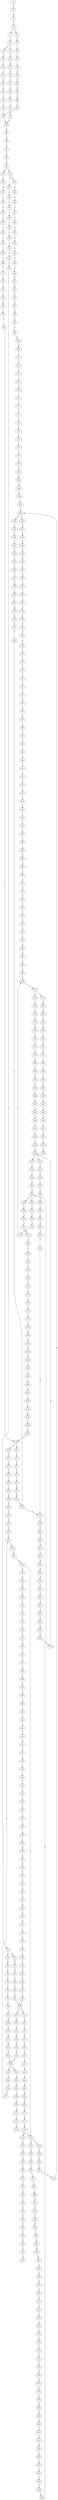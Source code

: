 strict digraph  {
	S0 -> S1 [ label = C ];
	S1 -> S2 [ label = A ];
	S2 -> S3 [ label = C ];
	S3 -> S4 [ label = T ];
	S3 -> S5 [ label = G ];
	S4 -> S6 [ label = C ];
	S5 -> S7 [ label = C ];
	S6 -> S8 [ label = G ];
	S6 -> S9 [ label = C ];
	S7 -> S10 [ label = C ];
	S8 -> S11 [ label = C ];
	S9 -> S12 [ label = T ];
	S10 -> S13 [ label = C ];
	S11 -> S14 [ label = T ];
	S12 -> S15 [ label = T ];
	S13 -> S16 [ label = T ];
	S14 -> S17 [ label = T ];
	S15 -> S18 [ label = T ];
	S16 -> S19 [ label = T ];
	S17 -> S20 [ label = C ];
	S18 -> S21 [ label = C ];
	S19 -> S22 [ label = C ];
	S20 -> S23 [ label = A ];
	S21 -> S24 [ label = A ];
	S22 -> S25 [ label = A ];
	S23 -> S26 [ label = T ];
	S24 -> S27 [ label = T ];
	S25 -> S28 [ label = T ];
	S26 -> S29 [ label = C ];
	S27 -> S30 [ label = C ];
	S28 -> S31 [ label = C ];
	S29 -> S32 [ label = C ];
	S30 -> S33 [ label = C ];
	S31 -> S32 [ label = C ];
	S32 -> S34 [ label = A ];
	S33 -> S34 [ label = A ];
	S34 -> S35 [ label = G ];
	S35 -> S36 [ label = A ];
	S36 -> S37 [ label = A ];
	S37 -> S38 [ label = C ];
	S38 -> S39 [ label = C ];
	S39 -> S40 [ label = A ];
	S39 -> S41 [ label = G ];
	S40 -> S42 [ label = G ];
	S40 -> S43 [ label = C ];
	S41 -> S44 [ label = G ];
	S42 -> S45 [ label = A ];
	S43 -> S46 [ label = C ];
	S44 -> S47 [ label = A ];
	S45 -> S48 [ label = C ];
	S46 -> S49 [ label = A ];
	S47 -> S50 [ label = C ];
	S48 -> S51 [ label = T ];
	S49 -> S52 [ label = C ];
	S50 -> S53 [ label = G ];
	S51 -> S54 [ label = C ];
	S52 -> S55 [ label = C ];
	S53 -> S56 [ label = C ];
	S54 -> S57 [ label = C ];
	S55 -> S58 [ label = C ];
	S56 -> S59 [ label = C ];
	S57 -> S60 [ label = C ];
	S58 -> S61 [ label = C ];
	S59 -> S62 [ label = C ];
	S60 -> S63 [ label = A ];
	S61 -> S64 [ label = T ];
	S62 -> S65 [ label = A ];
	S63 -> S66 [ label = T ];
	S64 -> S67 [ label = T ];
	S65 -> S68 [ label = T ];
	S66 -> S69 [ label = C ];
	S67 -> S70 [ label = C ];
	S68 -> S71 [ label = C ];
	S69 -> S72 [ label = T ];
	S70 -> S73 [ label = C ];
	S70 -> S74 [ label = G ];
	S71 -> S75 [ label = G ];
	S72 -> S76 [ label = G ];
	S73 -> S77 [ label = T ];
	S74 -> S78 [ label = A ];
	S75 -> S79 [ label = T ];
	S76 -> S80 [ label = C ];
	S77 -> S81 [ label = G ];
	S78 -> S82 [ label = T ];
	S79 -> S83 [ label = C ];
	S80 -> S84 [ label = C ];
	S81 -> S85 [ label = T ];
	S82 -> S86 [ label = C ];
	S83 -> S87 [ label = C ];
	S84 -> S88 [ label = A ];
	S85 -> S89 [ label = C ];
	S86 -> S90 [ label = G ];
	S87 -> S91 [ label = T ];
	S88 -> S92 [ label = G ];
	S89 -> S93 [ label = C ];
	S90 -> S94 [ label = T ];
	S91 -> S95 [ label = C ];
	S92 -> S96 [ label = T ];
	S93 -> S97 [ label = T ];
	S94 -> S98 [ label = T ];
	S95 -> S99 [ label = T ];
	S96 -> S100 [ label = C ];
	S97 -> S101 [ label = A ];
	S97 -> S102 [ label = T ];
	S98 -> S103 [ label = T ];
	S99 -> S104 [ label = T ];
	S99 -> S105 [ label = G ];
	S100 -> S106 [ label = G ];
	S101 -> S107 [ label = C ];
	S102 -> S108 [ label = G ];
	S103 -> S109 [ label = G ];
	S104 -> S110 [ label = C ];
	S105 -> S111 [ label = T ];
	S106 -> S112 [ label = T ];
	S107 -> S113 [ label = T ];
	S108 -> S114 [ label = T ];
	S109 -> S115 [ label = T ];
	S110 -> S116 [ label = T ];
	S111 -> S117 [ label = C ];
	S112 -> S118 [ label = A ];
	S113 -> S119 [ label = A ];
	S114 -> S120 [ label = A ];
	S115 -> S121 [ label = A ];
	S116 -> S122 [ label = C ];
	S117 -> S123 [ label = G ];
	S118 -> S124 [ label = A ];
	S119 -> S125 [ label = C ];
	S120 -> S126 [ label = G ];
	S121 -> S127 [ label = G ];
	S122 -> S128 [ label = G ];
	S123 -> S129 [ label = T ];
	S124 -> S130 [ label = G ];
	S125 -> S131 [ label = C ];
	S126 -> S132 [ label = G ];
	S127 -> S133 [ label = G ];
	S128 -> S134 [ label = G ];
	S129 -> S135 [ label = G ];
	S130 -> S136 [ label = A ];
	S131 -> S137 [ label = A ];
	S132 -> S138 [ label = A ];
	S133 -> S138 [ label = A ];
	S134 -> S139 [ label = A ];
	S135 -> S140 [ label = G ];
	S136 -> S141 [ label = C ];
	S137 -> S142 [ label = G ];
	S138 -> S143 [ label = G ];
	S138 -> S144 [ label = A ];
	S139 -> S145 [ label = G ];
	S140 -> S146 [ label = T ];
	S141 -> S147 [ label = G ];
	S142 -> S148 [ label = G ];
	S143 -> S149 [ label = A ];
	S144 -> S150 [ label = A ];
	S145 -> S151 [ label = A ];
	S146 -> S152 [ label = A ];
	S147 -> S153 [ label = G ];
	S148 -> S154 [ label = A ];
	S149 -> S155 [ label = G ];
	S150 -> S156 [ label = G ];
	S151 -> S157 [ label = G ];
	S152 -> S158 [ label = C ];
	S153 -> S159 [ label = C ];
	S154 -> S160 [ label = G ];
	S155 -> S161 [ label = G ];
	S156 -> S162 [ label = G ];
	S157 -> S163 [ label = G ];
	S158 -> S164 [ label = C ];
	S159 -> S165 [ label = T ];
	S160 -> S166 [ label = A ];
	S161 -> S167 [ label = T ];
	S162 -> S168 [ label = T ];
	S163 -> S167 [ label = T ];
	S164 -> S169 [ label = G ];
	S165 -> S170 [ label = C ];
	S166 -> S171 [ label = G ];
	S167 -> S172 [ label = C ];
	S168 -> S173 [ label = C ];
	S169 -> S174 [ label = G ];
	S170 -> S175 [ label = T ];
	S171 -> S176 [ label = T ];
	S172 -> S177 [ label = C ];
	S173 -> S178 [ label = C ];
	S174 -> S179 [ label = T ];
	S175 -> S180 [ label = C ];
	S176 -> S181 [ label = C ];
	S177 -> S182 [ label = C ];
	S178 -> S183 [ label = C ];
	S179 -> S184 [ label = G ];
	S180 -> S185 [ label = G ];
	S181 -> S186 [ label = A ];
	S182 -> S187 [ label = A ];
	S182 -> S188 [ label = G ];
	S183 -> S188 [ label = G ];
	S184 -> S189 [ label = G ];
	S185 -> S190 [ label = A ];
	S186 -> S191 [ label = G ];
	S187 -> S192 [ label = G ];
	S188 -> S193 [ label = G ];
	S188 -> S194 [ label = A ];
	S189 -> S195 [ label = T ];
	S190 -> S196 [ label = A ];
	S191 -> S197 [ label = G ];
	S192 -> S198 [ label = A ];
	S193 -> S199 [ label = A ];
	S194 -> S200 [ label = A ];
	S195 -> S201 [ label = T ];
	S196 -> S202 [ label = G ];
	S197 -> S203 [ label = A ];
	S198 -> S204 [ label = G ];
	S199 -> S205 [ label = G ];
	S200 -> S206 [ label = G ];
	S201 -> S207 [ label = A ];
	S202 -> S208 [ label = T ];
	S203 -> S209 [ label = C ];
	S204 -> S210 [ label = C ];
	S205 -> S211 [ label = G ];
	S206 -> S212 [ label = T ];
	S207 -> S213 [ label = G ];
	S208 -> S214 [ label = C ];
	S209 -> S215 [ label = C ];
	S210 -> S216 [ label = C ];
	S211 -> S217 [ label = C ];
	S212 -> S218 [ label = C ];
	S213 -> S219 [ label = A ];
	S214 -> S220 [ label = G ];
	S215 -> S221 [ label = A ];
	S216 -> S222 [ label = A ];
	S217 -> S223 [ label = G ];
	S218 -> S220 [ label = G ];
	S219 -> S224 [ label = A ];
	S220 -> S225 [ label = C ];
	S220 -> S226 [ label = A ];
	S221 -> S227 [ label = G ];
	S222 -> S228 [ label = C ];
	S223 -> S229 [ label = T ];
	S224 -> S230 [ label = G ];
	S225 -> S231 [ label = G ];
	S226 -> S232 [ label = G ];
	S227 -> S233 [ label = T ];
	S228 -> S234 [ label = G ];
	S229 -> S235 [ label = G ];
	S230 -> S236 [ label = G ];
	S231 -> S237 [ label = G ];
	S232 -> S238 [ label = G ];
	S233 -> S239 [ label = C ];
	S234 -> S240 [ label = G ];
	S235 -> S241 [ label = G ];
	S236 -> S242 [ label = G ];
	S237 -> S243 [ label = C ];
	S238 -> S244 [ label = T ];
	S239 -> S245 [ label = T ];
	S240 -> S246 [ label = T ];
	S241 -> S247 [ label = T ];
	S242 -> S248 [ label = G ];
	S243 -> S249 [ label = T ];
	S244 -> S250 [ label = A ];
	S245 -> S251 [ label = C ];
	S246 -> S252 [ label = T ];
	S247 -> S253 [ label = A ];
	S248 -> S254 [ label = T ];
	S248 -> S255 [ label = G ];
	S249 -> S256 [ label = A ];
	S250 -> S257 [ label = T ];
	S251 -> S258 [ label = T ];
	S252 -> S259 [ label = A ];
	S253 -> S260 [ label = T ];
	S254 -> S261 [ label = C ];
	S255 -> S262 [ label = T ];
	S256 -> S263 [ label = T ];
	S257 -> S264 [ label = A ];
	S258 -> S265 [ label = G ];
	S259 -> S266 [ label = C ];
	S260 -> S267 [ label = G ];
	S261 -> S268 [ label = T ];
	S262 -> S269 [ label = C ];
	S263 -> S270 [ label = A ];
	S264 -> S271 [ label = A ];
	S265 -> S272 [ label = T ];
	S266 -> S273 [ label = T ];
	S267 -> S274 [ label = A ];
	S268 -> S275 [ label = C ];
	S269 -> S276 [ label = C ];
	S270 -> S277 [ label = G ];
	S271 -> S278 [ label = G ];
	S272 -> S279 [ label = A ];
	S273 -> S280 [ label = G ];
	S274 -> S281 [ label = G ];
	S275 -> S282 [ label = T ];
	S276 -> S283 [ label = G ];
	S277 -> S284 [ label = T ];
	S278 -> S285 [ label = T ];
	S280 -> S286 [ label = C ];
	S281 -> S287 [ label = C ];
	S282 -> S288 [ label = C ];
	S283 -> S289 [ label = C ];
	S283 -> S290 [ label = T ];
	S284 -> S291 [ label = A ];
	S285 -> S292 [ label = C ];
	S286 -> S293 [ label = A ];
	S287 -> S294 [ label = G ];
	S288 -> S295 [ label = G ];
	S289 -> S296 [ label = C ];
	S290 -> S297 [ label = C ];
	S291 -> S298 [ label = G ];
	S292 -> S299 [ label = G ];
	S293 -> S300 [ label = G ];
	S294 -> S301 [ label = G ];
	S295 -> S302 [ label = T ];
	S296 -> S303 [ label = G ];
	S297 -> S304 [ label = G ];
	S298 -> S305 [ label = C ];
	S299 -> S306 [ label = T ];
	S300 -> S307 [ label = A ];
	S301 -> S308 [ label = T ];
	S302 -> S309 [ label = G ];
	S303 -> S310 [ label = G ];
	S304 -> S311 [ label = G ];
	S305 -> S312 [ label = C ];
	S306 -> S313 [ label = G ];
	S307 -> S314 [ label = C ];
	S308 -> S315 [ label = C ];
	S309 -> S316 [ label = G ];
	S310 -> S317 [ label = A ];
	S311 -> S318 [ label = A ];
	S312 -> S319 [ label = G ];
	S313 -> S320 [ label = G ];
	S314 -> S321 [ label = G ];
	S315 -> S322 [ label = G ];
	S316 -> S323 [ label = T ];
	S317 -> S324 [ label = A ];
	S318 -> S325 [ label = A ];
	S319 -> S326 [ label = A ];
	S320 -> S146 [ label = T ];
	S321 -> S327 [ label = G ];
	S322 -> S328 [ label = C ];
	S323 -> S152 [ label = A ];
	S324 -> S329 [ label = C ];
	S325 -> S330 [ label = C ];
	S326 -> S331 [ label = A ];
	S327 -> S332 [ label = A ];
	S328 -> S333 [ label = A ];
	S329 -> S334 [ label = T ];
	S330 -> S335 [ label = A ];
	S330 -> S336 [ label = T ];
	S331 -> S337 [ label = A ];
	S332 -> S338 [ label = C ];
	S333 -> S339 [ label = C ];
	S334 -> S340 [ label = G ];
	S335 -> S341 [ label = G ];
	S336 -> S342 [ label = A ];
	S337 -> S343 [ label = C ];
	S338 -> S344 [ label = A ];
	S339 -> S345 [ label = G ];
	S340 -> S346 [ label = C ];
	S341 -> S347 [ label = G ];
	S342 -> S348 [ label = C ];
	S343 -> S349 [ label = C ];
	S344 -> S350 [ label = C ];
	S345 -> S351 [ label = C ];
	S346 -> S352 [ label = A ];
	S347 -> S353 [ label = A ];
	S348 -> S354 [ label = A ];
	S349 -> S355 [ label = C ];
	S350 -> S356 [ label = A ];
	S351 -> S357 [ label = G ];
	S352 -> S358 [ label = A ];
	S353 -> S359 [ label = A ];
	S354 -> S360 [ label = A ];
	S355 -> S361 [ label = C ];
	S356 -> S362 [ label = C ];
	S357 -> S363 [ label = C ];
	S358 -> S364 [ label = C ];
	S359 -> S365 [ label = T ];
	S360 -> S366 [ label = C ];
	S361 -> S367 [ label = G ];
	S362 -> S368 [ label = C ];
	S363 -> S369 [ label = G ];
	S364 -> S370 [ label = C ];
	S365 -> S371 [ label = A ];
	S366 -> S372 [ label = G ];
	S367 -> S373 [ label = A ];
	S368 -> S374 [ label = T ];
	S369 -> S375 [ label = G ];
	S370 -> S376 [ label = A ];
	S371 -> S377 [ label = G ];
	S372 -> S378 [ label = A ];
	S373 -> S379 [ label = C ];
	S374 -> S380 [ label = C ];
	S375 -> S381 [ label = C ];
	S376 -> S382 [ label = G ];
	S377 -> S383 [ label = T ];
	S378 -> S384 [ label = A ];
	S379 -> S385 [ label = T ];
	S380 -> S386 [ label = T ];
	S381 -> S387 [ label = T ];
	S382 -> S388 [ label = A ];
	S383 -> S389 [ label = C ];
	S384 -> S390 [ label = A ];
	S385 -> S391 [ label = A ];
	S386 -> S392 [ label = A ];
	S387 -> S393 [ label = G ];
	S388 -> S394 [ label = A ];
	S389 -> S395 [ label = T ];
	S390 -> S396 [ label = A ];
	S391 -> S397 [ label = G ];
	S392 -> S398 [ label = G ];
	S393 -> S399 [ label = G ];
	S394 -> S400 [ label = C ];
	S395 -> S401 [ label = C ];
	S396 -> S402 [ label = C ];
	S397 -> S403 [ label = A ];
	S398 -> S404 [ label = A ];
	S399 -> S405 [ label = A ];
	S400 -> S406 [ label = A ];
	S401 -> S407 [ label = T ];
	S402 -> S408 [ label = A ];
	S403 -> S409 [ label = A ];
	S404 -> S410 [ label = A ];
	S405 -> S411 [ label = A ];
	S406 -> S412 [ label = G ];
	S407 -> S413 [ label = C ];
	S408 -> S414 [ label = G ];
	S409 -> S415 [ label = T ];
	S410 -> S416 [ label = C ];
	S411 -> S417 [ label = T ];
	S412 -> S418 [ label = C ];
	S413 -> S419 [ label = T ];
	S414 -> S420 [ label = A ];
	S415 -> S421 [ label = C ];
	S416 -> S422 [ label = G ];
	S417 -> S423 [ label = G ];
	S418 -> S424 [ label = C ];
	S419 -> S425 [ label = G ];
	S420 -> S426 [ label = A ];
	S421 -> S427 [ label = G ];
	S422 -> S428 [ label = A ];
	S423 -> S429 [ label = G ];
	S424 -> S430 [ label = G ];
	S425 -> S431 [ label = A ];
	S426 -> S432 [ label = G ];
	S427 -> S433 [ label = G ];
	S428 -> S434 [ label = G ];
	S429 -> S435 [ label = G ];
	S430 -> S436 [ label = T ];
	S431 -> S437 [ label = G ];
	S432 -> S438 [ label = G ];
	S433 -> S439 [ label = G ];
	S434 -> S440 [ label = G ];
	S435 -> S441 [ label = G ];
	S436 -> S442 [ label = C ];
	S437 -> S443 [ label = T ];
	S438 -> S444 [ label = G ];
	S439 -> S445 [ label = T ];
	S440 -> S446 [ label = T ];
	S441 -> S447 [ label = T ];
	S442 -> S448 [ label = C ];
	S443 -> S449 [ label = A ];
	S444 -> S248 [ label = G ];
	S445 -> S450 [ label = A ];
	S446 -> S451 [ label = G ];
	S447 -> S452 [ label = C ];
	S448 -> S453 [ label = T ];
	S450 -> S454 [ label = T ];
	S451 -> S455 [ label = T ];
	S452 -> S456 [ label = C ];
	S453 -> S457 [ label = C ];
	S454 -> S458 [ label = C ];
	S455 -> S459 [ label = C ];
	S456 -> S283 [ label = G ];
	S457 -> S99 [ label = T ];
	S458 -> S460 [ label = C ];
	S459 -> S461 [ label = C ];
	S460 -> S462 [ label = C ];
	S461 -> S463 [ label = C ];
	S462 -> S464 [ label = G ];
	S463 -> S465 [ label = T ];
	S464 -> S466 [ label = A ];
	S465 -> S467 [ label = G ];
	S466 -> S468 [ label = A ];
	S467 -> S469 [ label = T ];
	S468 -> S470 [ label = A ];
	S469 -> S471 [ label = C ];
	S470 -> S472 [ label = G ];
	S471 -> S473 [ label = C ];
	S472 -> S474 [ label = T ];
	S473 -> S97 [ label = T ];
	S474 -> S475 [ label = G ];
	S475 -> S476 [ label = T ];
	S476 -> S477 [ label = C ];
	S477 -> S478 [ label = G ];
	S478 -> S479 [ label = T ];
	S479 -> S480 [ label = C ];
	S480 -> S481 [ label = G ];
	S481 -> S482 [ label = G ];
	S482 -> S483 [ label = A ];
	S483 -> S325 [ label = A ];
}
